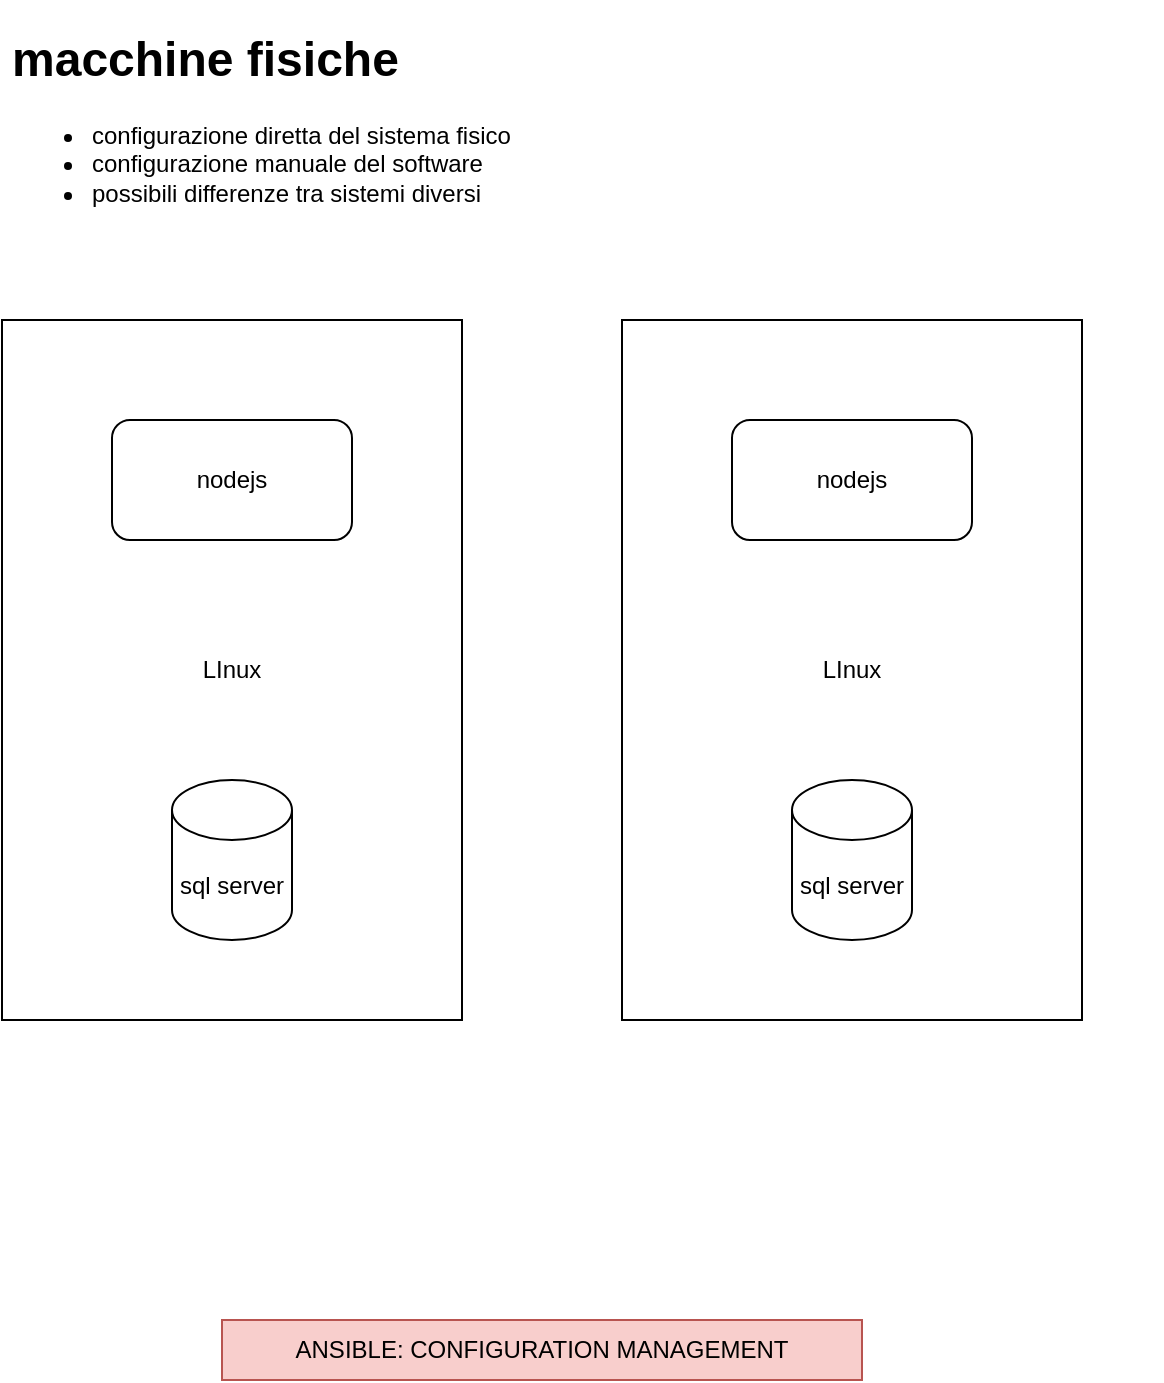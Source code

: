 <mxfile version="22.0.3" type="device" pages="5">
  <diagram name="macchine fisiche" id="6VW3QYipwfL3n_vXmo3j">
    <mxGraphModel dx="1364" dy="843" grid="1" gridSize="10" guides="1" tooltips="1" connect="1" arrows="1" fold="1" page="1" pageScale="1" pageWidth="827" pageHeight="1169" math="0" shadow="0">
      <root>
        <mxCell id="0" />
        <mxCell id="1" parent="0" />
        <mxCell id="XKDXfcvJi0CT3PTC3gSu-1" value="LInux" style="rounded=0;whiteSpace=wrap;html=1;" vertex="1" parent="1">
          <mxGeometry x="160" y="220" width="230" height="350" as="geometry" />
        </mxCell>
        <mxCell id="XKDXfcvJi0CT3PTC3gSu-2" value="sql server" style="shape=cylinder3;whiteSpace=wrap;html=1;boundedLbl=1;backgroundOutline=1;size=15;" vertex="1" parent="1">
          <mxGeometry x="245" y="450" width="60" height="80" as="geometry" />
        </mxCell>
        <mxCell id="XKDXfcvJi0CT3PTC3gSu-3" value="nodejs" style="rounded=1;whiteSpace=wrap;html=1;" vertex="1" parent="1">
          <mxGeometry x="215" y="270" width="120" height="60" as="geometry" />
        </mxCell>
        <mxCell id="XKDXfcvJi0CT3PTC3gSu-4" value="LInux" style="rounded=0;whiteSpace=wrap;html=1;" vertex="1" parent="1">
          <mxGeometry x="470" y="220" width="230" height="350" as="geometry" />
        </mxCell>
        <mxCell id="XKDXfcvJi0CT3PTC3gSu-5" value="sql server" style="shape=cylinder3;whiteSpace=wrap;html=1;boundedLbl=1;backgroundOutline=1;size=15;" vertex="1" parent="1">
          <mxGeometry x="555" y="450" width="60" height="80" as="geometry" />
        </mxCell>
        <mxCell id="XKDXfcvJi0CT3PTC3gSu-6" value="nodejs" style="rounded=1;whiteSpace=wrap;html=1;" vertex="1" parent="1">
          <mxGeometry x="525" y="270" width="120" height="60" as="geometry" />
        </mxCell>
        <mxCell id="XKDXfcvJi0CT3PTC3gSu-8" value="ANSIBLE: CONFIGURATION MANAGEMENT" style="text;html=1;strokeColor=#b85450;fillColor=#f8cecc;align=center;verticalAlign=middle;whiteSpace=wrap;rounded=0;" vertex="1" parent="1">
          <mxGeometry x="270" y="720" width="320" height="30" as="geometry" />
        </mxCell>
        <mxCell id="rnUrskfmGGWwhqAoqDUc-2" value="&lt;h1&gt;macchine fisiche&lt;br&gt;&lt;/h1&gt;&lt;p&gt;&lt;/p&gt;&lt;ul&gt;&lt;li&gt;configurazione diretta del sistema fisico&lt;/li&gt;&lt;li&gt;configurazione manuale del software&amp;nbsp;&lt;/li&gt;&lt;li&gt;possibili differenze tra sistemi diversi&amp;nbsp;&lt;/li&gt;&lt;/ul&gt;&lt;p&gt;&lt;/p&gt;" style="text;html=1;strokeColor=none;fillColor=none;spacing=5;spacingTop=-20;whiteSpace=wrap;overflow=hidden;rounded=0;" vertex="1" parent="1">
          <mxGeometry x="160" y="70" width="580" height="120" as="geometry" />
        </mxCell>
      </root>
    </mxGraphModel>
  </diagram>
  <diagram name="macchine virtuali" id="IFVRY0FIdRn3WplPv0HC">
    <mxGraphModel dx="1364" dy="843" grid="1" gridSize="10" guides="1" tooltips="1" connect="1" arrows="1" fold="1" page="1" pageScale="1" pageWidth="827" pageHeight="1169" math="0" shadow="0">
      <root>
        <mxCell id="wCCl7UH5ed-ERenZK-SD-0" />
        <mxCell id="wCCl7UH5ed-ERenZK-SD-1" parent="wCCl7UH5ed-ERenZK-SD-0" />
        <mxCell id="wCCl7UH5ed-ERenZK-SD-2" value="" style="rounded=0;whiteSpace=wrap;html=1;" vertex="1" parent="wCCl7UH5ed-ERenZK-SD-1">
          <mxGeometry x="290" y="300" width="230" height="350" as="geometry" />
        </mxCell>
        <mxCell id="wCCl7UH5ed-ERenZK-SD-3" value="sql server" style="shape=cylinder3;whiteSpace=wrap;html=1;boundedLbl=1;backgroundOutline=1;size=15;" vertex="1" parent="wCCl7UH5ed-ERenZK-SD-1">
          <mxGeometry x="450" y="350" width="60" height="80" as="geometry" />
        </mxCell>
        <mxCell id="wCCl7UH5ed-ERenZK-SD-4" value="nodejs" style="rounded=1;whiteSpace=wrap;html=1;" vertex="1" parent="wCCl7UH5ed-ERenZK-SD-1">
          <mxGeometry x="310" y="360" width="120" height="60" as="geometry" />
        </mxCell>
        <mxCell id="wCCl7UH5ed-ERenZK-SD-5" value="" style="rounded=0;whiteSpace=wrap;html=1;" vertex="1" parent="wCCl7UH5ed-ERenZK-SD-1">
          <mxGeometry x="600" y="300" width="230" height="350" as="geometry" />
        </mxCell>
        <mxCell id="wCCl7UH5ed-ERenZK-SD-6" value="sql server" style="shape=cylinder3;whiteSpace=wrap;html=1;boundedLbl=1;backgroundOutline=1;size=15;" vertex="1" parent="wCCl7UH5ed-ERenZK-SD-1">
          <mxGeometry x="770" y="340" width="60" height="80" as="geometry" />
        </mxCell>
        <mxCell id="wCCl7UH5ed-ERenZK-SD-7" value="nodejs" style="rounded=1;whiteSpace=wrap;html=1;" vertex="1" parent="wCCl7UH5ed-ERenZK-SD-1">
          <mxGeometry x="620" y="350" width="120" height="60" as="geometry" />
        </mxCell>
        <mxCell id="_sLQ3FjvVlQ7ppYe2ciI-0" value="SISTEMA DI VITUALIZZAZIONE" style="rounded=0;whiteSpace=wrap;html=1;" vertex="1" parent="wCCl7UH5ed-ERenZK-SD-1">
          <mxGeometry x="294" y="690" width="536" height="60" as="geometry" />
        </mxCell>
        <mxCell id="_sLQ3FjvVlQ7ppYe2ciI-1" value="macchina&amp;nbsp; fisica" style="rounded=0;whiteSpace=wrap;html=1;" vertex="1" parent="wCCl7UH5ed-ERenZK-SD-1">
          <mxGeometry x="290" y="760" width="536" height="110" as="geometry" />
        </mxCell>
        <mxCell id="_sLQ3FjvVlQ7ppYe2ciI-2" value="kernel windows" style="rounded=0;whiteSpace=wrap;html=1;" vertex="1" parent="wCCl7UH5ed-ERenZK-SD-1">
          <mxGeometry x="290" y="490" width="230" height="160" as="geometry" />
        </mxCell>
        <mxCell id="_sLQ3FjvVlQ7ppYe2ciI-3" value="kernel linux" style="rounded=0;whiteSpace=wrap;html=1;" vertex="1" parent="wCCl7UH5ed-ERenZK-SD-1">
          <mxGeometry x="600" y="490" width="230" height="160" as="geometry" />
        </mxCell>
        <mxCell id="LZddXVgvpzEj_7XAVdJ0-0" value="&lt;h1&gt;macchine virtuali&lt;br&gt;&lt;/h1&gt;&lt;p&gt;&lt;/p&gt;&lt;ul&gt;&lt;li&gt;&lt;span style=&quot;background-color: initial;&quot;&gt;configurazione delle immagini di sistemi operativi con i relativi software&amp;nbsp;&lt;/span&gt;&lt;/li&gt;&lt;li&gt;&lt;span style=&quot;background-color: initial;&quot;&gt;facilemnte replicabili&amp;nbsp;&lt;/span&gt;&lt;/li&gt;&lt;li&gt;immagini contengono sia il kernel che la parte applicativa&amp;nbsp;&lt;/li&gt;&lt;/ul&gt;&lt;p&gt;&lt;/p&gt;" style="text;html=1;strokeColor=none;fillColor=none;spacing=5;spacingTop=-20;whiteSpace=wrap;overflow=hidden;rounded=0;" vertex="1" parent="wCCl7UH5ed-ERenZK-SD-1">
          <mxGeometry x="280" y="110" width="580" height="120" as="geometry" />
        </mxCell>
      </root>
    </mxGraphModel>
  </diagram>
  <diagram name="docker " id="Ole778graEUJjooohc7x">
    <mxGraphModel dx="1364" dy="843" grid="1" gridSize="10" guides="1" tooltips="1" connect="1" arrows="1" fold="1" page="1" pageScale="1" pageWidth="827" pageHeight="1169" math="0" shadow="0">
      <root>
        <mxCell id="cYr0tyrLQgnYsouYmoyX-0" />
        <mxCell id="cYr0tyrLQgnYsouYmoyX-1" parent="cYr0tyrLQgnYsouYmoyX-0" />
        <mxCell id="cYr0tyrLQgnYsouYmoyX-2" value="" style="rounded=0;whiteSpace=wrap;html=1;" vertex="1" parent="cYr0tyrLQgnYsouYmoyX-1">
          <mxGeometry x="290" y="280" width="230" height="180" as="geometry" />
        </mxCell>
        <mxCell id="cYr0tyrLQgnYsouYmoyX-3" value="sql server" style="shape=cylinder3;whiteSpace=wrap;html=1;boundedLbl=1;backgroundOutline=1;size=15;" vertex="1" parent="cYr0tyrLQgnYsouYmoyX-1">
          <mxGeometry x="450" y="350" width="60" height="80" as="geometry" />
        </mxCell>
        <mxCell id="cYr0tyrLQgnYsouYmoyX-4" value="nodejs" style="rounded=1;whiteSpace=wrap;html=1;" vertex="1" parent="cYr0tyrLQgnYsouYmoyX-1">
          <mxGeometry x="310" y="360" width="120" height="60" as="geometry" />
        </mxCell>
        <mxCell id="cYr0tyrLQgnYsouYmoyX-5" value="" style="rounded=0;whiteSpace=wrap;html=1;" vertex="1" parent="cYr0tyrLQgnYsouYmoyX-1">
          <mxGeometry x="597" y="280" width="230" height="180" as="geometry" />
        </mxCell>
        <mxCell id="cYr0tyrLQgnYsouYmoyX-6" value="sql server" style="shape=cylinder3;whiteSpace=wrap;html=1;boundedLbl=1;backgroundOutline=1;size=15;" vertex="1" parent="cYr0tyrLQgnYsouYmoyX-1">
          <mxGeometry x="750" y="340" width="60" height="80" as="geometry" />
        </mxCell>
        <mxCell id="cYr0tyrLQgnYsouYmoyX-7" value="nodejs" style="rounded=1;whiteSpace=wrap;html=1;" vertex="1" parent="cYr0tyrLQgnYsouYmoyX-1">
          <mxGeometry x="620" y="350" width="120" height="60" as="geometry" />
        </mxCell>
        <mxCell id="0Tu5Tvqr9kPb9tDYbHXi-0" style="edgeStyle=orthogonalEdgeStyle;rounded=0;orthogonalLoop=1;jettySize=auto;html=1;" edge="1" parent="cYr0tyrLQgnYsouYmoyX-1" source="cYr0tyrLQgnYsouYmoyX-10" target="cYr0tyrLQgnYsouYmoyX-12">
          <mxGeometry relative="1" as="geometry" />
        </mxCell>
        <mxCell id="0Tu5Tvqr9kPb9tDYbHXi-1" style="edgeStyle=orthogonalEdgeStyle;rounded=0;orthogonalLoop=1;jettySize=auto;html=1;" edge="1" parent="cYr0tyrLQgnYsouYmoyX-1" source="cYr0tyrLQgnYsouYmoyX-10" target="cYr0tyrLQgnYsouYmoyX-2">
          <mxGeometry relative="1" as="geometry" />
        </mxCell>
        <mxCell id="0Tu5Tvqr9kPb9tDYbHXi-2" style="edgeStyle=orthogonalEdgeStyle;rounded=0;orthogonalLoop=1;jettySize=auto;html=1;" edge="1" parent="cYr0tyrLQgnYsouYmoyX-1" source="cYr0tyrLQgnYsouYmoyX-10" target="cYr0tyrLQgnYsouYmoyX-5">
          <mxGeometry relative="1" as="geometry" />
        </mxCell>
        <mxCell id="cYr0tyrLQgnYsouYmoyX-10" value="docker" style="rounded=0;whiteSpace=wrap;html=1;" vertex="1" parent="cYr0tyrLQgnYsouYmoyX-1">
          <mxGeometry x="291" y="520" width="536" height="110" as="geometry" />
        </mxCell>
        <mxCell id="cYr0tyrLQgnYsouYmoyX-11" value="macchina linux" style="rounded=0;whiteSpace=wrap;html=1;" vertex="1" parent="cYr0tyrLQgnYsouYmoyX-1">
          <mxGeometry x="290" y="830" width="536" height="110" as="geometry" />
        </mxCell>
        <mxCell id="cYr0tyrLQgnYsouYmoyX-12" value="kernel linux" style="rounded=0;whiteSpace=wrap;html=1;" vertex="1" parent="cYr0tyrLQgnYsouYmoyX-1">
          <mxGeometry x="290" y="690" width="536" height="120" as="geometry" />
        </mxCell>
        <mxCell id="0Tu5Tvqr9kPb9tDYbHXi-4" value="" style="rounded=0;whiteSpace=wrap;html=1;" vertex="1" parent="cYr0tyrLQgnYsouYmoyX-1">
          <mxGeometry x="860" y="280" width="230" height="180" as="geometry" />
        </mxCell>
        <mxCell id="0Tu5Tvqr9kPb9tDYbHXi-5" value="sql server" style="shape=cylinder3;whiteSpace=wrap;html=1;boundedLbl=1;backgroundOutline=1;size=15;" vertex="1" parent="cYr0tyrLQgnYsouYmoyX-1">
          <mxGeometry x="1020" y="350" width="60" height="80" as="geometry" />
        </mxCell>
        <mxCell id="0Tu5Tvqr9kPb9tDYbHXi-6" value="nodejs" style="rounded=1;whiteSpace=wrap;html=1;" vertex="1" parent="cYr0tyrLQgnYsouYmoyX-1">
          <mxGeometry x="880" y="360" width="120" height="60" as="geometry" />
        </mxCell>
        <mxCell id="0Tu5Tvqr9kPb9tDYbHXi-7" value="" style="rounded=0;whiteSpace=wrap;html=1;" vertex="1" parent="cYr0tyrLQgnYsouYmoyX-1">
          <mxGeometry x="1167" y="280" width="230" height="180" as="geometry" />
        </mxCell>
        <mxCell id="0Tu5Tvqr9kPb9tDYbHXi-8" value="sql server" style="shape=cylinder3;whiteSpace=wrap;html=1;boundedLbl=1;backgroundOutline=1;size=15;" vertex="1" parent="cYr0tyrLQgnYsouYmoyX-1">
          <mxGeometry x="1320" y="340" width="60" height="80" as="geometry" />
        </mxCell>
        <mxCell id="0Tu5Tvqr9kPb9tDYbHXi-9" value="nodejs" style="rounded=1;whiteSpace=wrap;html=1;" vertex="1" parent="cYr0tyrLQgnYsouYmoyX-1">
          <mxGeometry x="1190" y="350" width="120" height="60" as="geometry" />
        </mxCell>
        <mxCell id="0Tu5Tvqr9kPb9tDYbHXi-10" style="edgeStyle=orthogonalEdgeStyle;rounded=0;orthogonalLoop=1;jettySize=auto;html=1;" edge="1" parent="cYr0tyrLQgnYsouYmoyX-1" source="0Tu5Tvqr9kPb9tDYbHXi-13" target="0Tu5Tvqr9kPb9tDYbHXi-15">
          <mxGeometry relative="1" as="geometry" />
        </mxCell>
        <mxCell id="0Tu5Tvqr9kPb9tDYbHXi-11" style="edgeStyle=orthogonalEdgeStyle;rounded=0;orthogonalLoop=1;jettySize=auto;html=1;" edge="1" parent="cYr0tyrLQgnYsouYmoyX-1" source="0Tu5Tvqr9kPb9tDYbHXi-13" target="0Tu5Tvqr9kPb9tDYbHXi-4">
          <mxGeometry relative="1" as="geometry" />
        </mxCell>
        <mxCell id="0Tu5Tvqr9kPb9tDYbHXi-12" style="edgeStyle=orthogonalEdgeStyle;rounded=0;orthogonalLoop=1;jettySize=auto;html=1;" edge="1" parent="cYr0tyrLQgnYsouYmoyX-1" source="0Tu5Tvqr9kPb9tDYbHXi-13" target="0Tu5Tvqr9kPb9tDYbHXi-7">
          <mxGeometry relative="1" as="geometry" />
        </mxCell>
        <mxCell id="0Tu5Tvqr9kPb9tDYbHXi-13" value="docker" style="rounded=0;whiteSpace=wrap;html=1;" vertex="1" parent="cYr0tyrLQgnYsouYmoyX-1">
          <mxGeometry x="861" y="520" width="529" height="80" as="geometry" />
        </mxCell>
        <mxCell id="0Tu5Tvqr9kPb9tDYbHXi-14" value="macchina" style="rounded=0;whiteSpace=wrap;html=1;" vertex="1" parent="cYr0tyrLQgnYsouYmoyX-1">
          <mxGeometry x="860" y="830" width="536" height="110" as="geometry" />
        </mxCell>
        <mxCell id="0Tu5Tvqr9kPb9tDYbHXi-15" value="kernel woindows" style="rounded=0;whiteSpace=wrap;html=1;" vertex="1" parent="cYr0tyrLQgnYsouYmoyX-1">
          <mxGeometry x="860" y="690" width="536" height="120" as="geometry" />
        </mxCell>
        <mxCell id="0Tu5Tvqr9kPb9tDYbHXi-16" value="Linux" style="text;html=1;strokeColor=none;fillColor=none;align=center;verticalAlign=middle;whiteSpace=wrap;rounded=0;" vertex="1" parent="cYr0tyrLQgnYsouYmoyX-1">
          <mxGeometry x="1252" y="300" width="60" height="30" as="geometry" />
        </mxCell>
        <mxCell id="0Tu5Tvqr9kPb9tDYbHXi-17" value="hiper visor" style="rounded=0;whiteSpace=wrap;html=1;" vertex="1" parent="cYr0tyrLQgnYsouYmoyX-1">
          <mxGeometry x="860" y="600" width="536" height="60" as="geometry" />
        </mxCell>
        <mxCell id="0Tu5Tvqr9kPb9tDYbHXi-18" value="Linux" style="text;html=1;strokeColor=none;fillColor=none;align=center;verticalAlign=middle;whiteSpace=wrap;rounded=0;" vertex="1" parent="cYr0tyrLQgnYsouYmoyX-1">
          <mxGeometry x="945" y="300" width="60" height="30" as="geometry" />
        </mxCell>
        <mxCell id="rQHFSkMK9DgstXdM4soC-0" value="MB" style="text;html=1;strokeColor=none;fillColor=none;align=center;verticalAlign=middle;whiteSpace=wrap;rounded=0;" vertex="1" parent="cYr0tyrLQgnYsouYmoyX-1">
          <mxGeometry x="210" y="480" width="60" height="30" as="geometry" />
        </mxCell>
        <mxCell id="lyW9MMnNJBlAeH-9Avt6-0" value="&lt;h1&gt;Docker&lt;br&gt;&lt;/h1&gt;&lt;p&gt;&lt;/p&gt;&lt;ul&gt;&lt;li&gt;&lt;span style=&quot;background-color: initial;&quot;&gt;sistem di virtualizzazione di sistemi operativi con i relativi software&amp;nbsp;&lt;/span&gt;&lt;/li&gt;&lt;li&gt;&lt;span style=&quot;background-color: initial;&quot;&gt;le immagini contengono solo il layer applicativo e sfruttano il kernel del sistema ospitante&lt;/span&gt;&lt;br&gt;&lt;/li&gt;&lt;/ul&gt;&lt;p&gt;&lt;/p&gt;" style="text;html=1;strokeColor=none;fillColor=none;spacing=5;spacingTop=-20;whiteSpace=wrap;overflow=hidden;rounded=0;" vertex="1" parent="cYr0tyrLQgnYsouYmoyX-1">
          <mxGeometry x="281" y="120" width="580" height="120" as="geometry" />
        </mxCell>
      </root>
    </mxGraphModel>
  </diagram>
  <diagram id="gGcRgoWok00SDbhPudby" name="immagini vs container">
    <mxGraphModel dx="2191" dy="2012" grid="1" gridSize="10" guides="1" tooltips="1" connect="1" arrows="1" fold="1" page="1" pageScale="1" pageWidth="827" pageHeight="1169" math="0" shadow="0">
      <root>
        <mxCell id="0" />
        <mxCell id="1" parent="0" />
        <mxCell id="HutIi6Q2dEgnsTW40-ww-5" style="edgeStyle=orthogonalEdgeStyle;rounded=0;orthogonalLoop=1;jettySize=auto;html=1;entryX=0;entryY=0.5;entryDx=0;entryDy=0;" edge="1" parent="1" source="HutIi6Q2dEgnsTW40-ww-1" target="HutIi6Q2dEgnsTW40-ww-4">
          <mxGeometry relative="1" as="geometry" />
        </mxCell>
        <mxCell id="HutIi6Q2dEgnsTW40-ww-1" value="immagine docker" style="rounded=1;whiteSpace=wrap;html=1;" vertex="1" parent="1">
          <mxGeometry x="30" y="330" width="120" height="60" as="geometry" />
        </mxCell>
        <mxCell id="HutIi6Q2dEgnsTW40-ww-2" value="container" style="ellipse;whiteSpace=wrap;html=1;aspect=fixed;fillColor=#fff2cc;strokeColor=#d6b656;" vertex="1" parent="1">
          <mxGeometry x="390" y="450" width="80" height="80" as="geometry" />
        </mxCell>
        <mxCell id="HutIi6Q2dEgnsTW40-ww-3" value="container" style="ellipse;whiteSpace=wrap;html=1;aspect=fixed;fillColor=#fff2cc;strokeColor=#d6b656;" vertex="1" parent="1">
          <mxGeometry x="390" y="300" width="80" height="80" as="geometry" />
        </mxCell>
        <mxCell id="HutIi6Q2dEgnsTW40-ww-4" value="container" style="ellipse;whiteSpace=wrap;html=1;aspect=fixed;fillColor=#dae8fc;strokeColor=#6c8ebf;" vertex="1" parent="1">
          <mxGeometry x="390" y="130" width="80" height="80" as="geometry" />
        </mxCell>
        <mxCell id="HutIi6Q2dEgnsTW40-ww-6" style="edgeStyle=orthogonalEdgeStyle;rounded=0;orthogonalLoop=1;jettySize=auto;html=1;entryX=0.075;entryY=0.763;entryDx=0;entryDy=0;entryPerimeter=0;" edge="1" parent="1" source="HutIi6Q2dEgnsTW40-ww-1" target="HutIi6Q2dEgnsTW40-ww-3">
          <mxGeometry relative="1" as="geometry" />
        </mxCell>
        <mxCell id="HutIi6Q2dEgnsTW40-ww-8" style="edgeStyle=orthogonalEdgeStyle;rounded=0;orthogonalLoop=1;jettySize=auto;html=1;entryX=0;entryY=0.75;entryDx=0;entryDy=0;entryPerimeter=0;" edge="1" parent="1" source="HutIi6Q2dEgnsTW40-ww-1" target="HutIi6Q2dEgnsTW40-ww-2">
          <mxGeometry relative="1" as="geometry" />
        </mxCell>
        <mxCell id="_AGU4NK0uYHc_5jEyd4Y-1" value="Dockerfile" style="text;html=1;strokeColor=none;fillColor=none;align=center;verticalAlign=middle;whiteSpace=wrap;rounded=0;" vertex="1" parent="1">
          <mxGeometry x="-130" y="345" width="60" height="30" as="geometry" />
        </mxCell>
        <mxCell id="_AGU4NK0uYHc_5jEyd4Y-2" value="docker build&amp;nbsp;" style="text;html=1;strokeColor=none;fillColor=none;align=center;verticalAlign=middle;whiteSpace=wrap;rounded=0;" vertex="1" parent="1">
          <mxGeometry x="-300" y="345" width="170" height="30" as="geometry" />
        </mxCell>
        <mxCell id="OGoP-pY6QFbHsvAbnuIP-2" value="" style="rounded=0;whiteSpace=wrap;html=1;" vertex="1" parent="1">
          <mxGeometry x="-280" y="-105" width="710" height="170" as="geometry" />
        </mxCell>
        <mxCell id="ioyid4oyld1pdELM3STv-2" style="edgeStyle=orthogonalEdgeStyle;rounded=0;orthogonalLoop=1;jettySize=auto;html=1;entryX=0;entryY=0.5;entryDx=0;entryDy=0;" edge="1" parent="1" source="OGoP-pY6QFbHsvAbnuIP-3" target="HutIi6Q2dEgnsTW40-ww-1">
          <mxGeometry relative="1" as="geometry">
            <Array as="points">
              <mxPoint x="10" y="-20" />
              <mxPoint x="10" y="360" />
            </Array>
          </mxGeometry>
        </mxCell>
        <mxCell id="ioyid4oyld1pdELM3STv-3" value="docker pull&amp;nbsp;" style="edgeLabel;html=1;align=center;verticalAlign=middle;resizable=0;points=[];" vertex="1" connectable="0" parent="ioyid4oyld1pdELM3STv-2">
          <mxGeometry x="-0.029" y="1" relative="1" as="geometry">
            <mxPoint as="offset" />
          </mxGeometry>
        </mxCell>
        <mxCell id="OGoP-pY6QFbHsvAbnuIP-3" value="immagine docker" style="rounded=1;whiteSpace=wrap;html=1;" vertex="1" parent="1">
          <mxGeometry x="30" y="-50" width="120" height="60" as="geometry" />
        </mxCell>
        <mxCell id="OGoP-pY6QFbHsvAbnuIP-5" value="registry" style="text;html=1;strokeColor=none;fillColor=none;align=center;verticalAlign=middle;whiteSpace=wrap;rounded=0;" vertex="1" parent="1">
          <mxGeometry x="-230" y="30" width="60" height="30" as="geometry" />
        </mxCell>
        <mxCell id="ioyid4oyld1pdELM3STv-1" value="" style="endArrow=classic;html=1;rounded=0;" edge="1" parent="1" source="HutIi6Q2dEgnsTW40-ww-1" target="OGoP-pY6QFbHsvAbnuIP-3">
          <mxGeometry width="50" height="50" relative="1" as="geometry">
            <mxPoint x="170" y="310" as="sourcePoint" />
            <mxPoint x="170" y="-10" as="targetPoint" />
            <Array as="points" />
          </mxGeometry>
        </mxCell>
        <mxCell id="ioyid4oyld1pdELM3STv-4" value="docker push" style="edgeLabel;html=1;align=center;verticalAlign=middle;resizable=0;points=[];" vertex="1" connectable="0" parent="ioyid4oyld1pdELM3STv-1">
          <mxGeometry x="-0.062" relative="1" as="geometry">
            <mxPoint as="offset" />
          </mxGeometry>
        </mxCell>
      </root>
    </mxGraphModel>
  </diagram>
  <diagram id="y9tIv7DTH746CxY6sjbG" name="comandi base">
    <mxGraphModel dx="1364" dy="843" grid="1" gridSize="10" guides="1" tooltips="1" connect="1" arrows="1" fold="1" page="1" pageScale="1" pageWidth="827" pageHeight="1169" math="0" shadow="0">
      <root>
        <mxCell id="0" />
        <mxCell id="1" parent="0" />
        <mxCell id="pM4w6LU6nwwkpGFAoGm4-1" value="&lt;div data-pm-slice=&quot;1 1 []&quot; data-en-clipboard=&quot;true&quot; style=&quot;font-size: 16px;&quot;&gt;&lt;span style=&quot;font-size: 16px;&quot;&gt;&lt;span style=&quot;font-size: 16px;&quot;&gt;&lt;span style=&quot;color: rgb(1, 1, 1); font-size: 16px;&quot;&gt;docker images : mostra tutte le immagini&amp;nbsp;&lt;/span&gt;&lt;/span&gt;&lt;/span&gt;&lt;/div&gt;&lt;div style=&quot;font-size: 16px;&quot;&gt;&lt;span style=&quot;font-size: 16px;&quot;&gt;&lt;span style=&quot;font-size: 16px;&quot;&gt;&lt;span style=&quot;color: rgb(51, 51, 51); font-size: 16px;&quot;&gt;docker run: &amp;nbsp;esegue un container con l&lt;/span&gt;&lt;/span&gt;&lt;span style=&quot;color: rgb(51, 51, 51); font-size: 16px;&quot;&gt;’&lt;/span&gt;&lt;span style=&quot;font-size: 16px;&quot;&gt;&lt;span style=&quot;color: rgb(51, 51, 51); font-size: 16px;&quot;&gt;immagine specificata&amp;nbsp;&lt;/span&gt;&lt;/span&gt;&lt;/span&gt;&lt;/div&gt;&lt;div style=&quot;font-size: 16px;&quot;&gt;&lt;span style=&quot;font-size: 16px;&quot;&gt;&lt;span style=&quot;font-size: 16px;&quot;&gt;&lt;span style=&quot;color: rgb(0, 0, 0); font-size: 16px;&quot;&gt;docker commit 9a136c570e12: crea una nuova immagine salvando lo stato del container&amp;nbsp;&lt;/span&gt;&lt;/span&gt;&lt;/span&gt;&lt;/div&gt;&lt;div style=&quot;font-size: 16px;&quot;&gt;&lt;span style=&quot;font-size: 16px;&quot;&gt;&lt;span style=&quot;font-size: 16px;&quot;&gt;&lt;span style=&quot;color: rgb(0, 0, 0); font-size: 16px;&quot;&gt;docker tag imageId imageName: assegna un nome all’immagine appena creata&amp;nbsp;&lt;/span&gt;&lt;/span&gt;&lt;/span&gt;&lt;/div&gt;&lt;div style=&quot;font-size: 16px;&quot;&gt;&lt;span style=&quot;font-size: 16px;&quot;&gt;&lt;span style=&quot;font-size: 16px;&quot;&gt;&lt;span style=&quot;color: rgb(1, 1, 1); font-size: 16px;&quot;&gt;docker ps : mostra istante in esecuzione&amp;nbsp;&lt;/span&gt;&lt;/span&gt;&lt;/span&gt;&lt;/div&gt;&lt;div style=&quot;font-size: 16px;&quot;&gt;&lt;span style=&quot;font-size: 16px;&quot;&gt;&lt;span style=&quot;font-size: 16px;&quot;&gt;&lt;span style=&quot;color: rgb(1, 1, 1); font-size: 16px;&quot;&gt;docker ps -a : mostra i container anche quelli non in esecuzione&amp;nbsp;&lt;/span&gt;&lt;/span&gt;&lt;/span&gt;&lt;/div&gt;&lt;div style=&quot;font-size: 16px;&quot;&gt;&lt;span style=&quot;font-size: 16px;&quot;&gt;&lt;span style=&quot;font-size: 16px;&quot;&gt;&lt;span style=&quot;color: rgb(1, 1, 1); font-size: 16px;&quot;&gt;docker --version&amp;nbsp;&lt;/span&gt;&lt;/span&gt;&lt;/span&gt;&lt;/div&gt;&lt;div style=&quot;font-size: 16px;&quot;&gt;&lt;span style=&quot;font-size: 16px;&quot;&gt;&lt;span style=&quot;font-size: 16px;&quot;&gt;&lt;span style=&quot;color: rgb(1, 1, 1); font-size: 16px;&quot;&gt;docker-compose&amp;nbsp;&lt;/span&gt;&lt;/span&gt;&lt;/span&gt;&lt;/div&gt;&lt;div style=&quot;font-size: 16px;&quot;&gt;&lt;span style=&quot;font-size: 16px;&quot;&gt;&lt;span style=&quot;font-size: 16px;&quot;&gt;&lt;span style=&quot;color: rgb(1, 1, 1); font-size: 16px;&quot;&gt;docker pull mongo:3.2-jessie&amp;nbsp;&amp;nbsp; &amp;nbsp;&lt;/span&gt;&lt;/span&gt;&lt;/span&gt;&lt;/div&gt;&lt;div style=&quot;font-size: 16px;&quot;&gt;&lt;span style=&quot;font-size: 16px;&quot;&gt;&lt;span style=&quot;font-size: 16px;&quot;&gt;&lt;span style=&quot;color: rgb(51, 51, 51); font-size: 16px;&quot;&gt;docker run --name some-nginx -d -p 8080:80 nginx:1.15.7-alpine&lt;/span&gt;&lt;/span&gt;&lt;/span&gt;&lt;span style=&quot;font-size: 16px;&quot;&gt;&lt;span style=&quot;font-size: 16px;&quot;&gt;&lt;span style=&quot;color: rgb(1, 1, 1); font-size: 16px;&quot;&gt;&amp;nbsp;&amp;nbsp;&amp;nbsp; &amp;nbsp;&amp;nbsp;&amp;nbsp; &amp;nbsp;&lt;/span&gt;&lt;/span&gt;&lt;/span&gt;&lt;/div&gt;&lt;div style=&quot;font-size: 16px;&quot;&gt;&lt;span style=&quot;font-size: 16px;&quot;&gt;&lt;span style=&quot;font-size: 16px;&quot;&gt;&lt;span style=&quot;color: rgb(1, 1, 1); font-size: 16px;&quot;&gt;docker stop : terminare container&amp;nbsp;&lt;/span&gt;&lt;/span&gt;&lt;/span&gt;&lt;/div&gt;&lt;div style=&quot;font-size: 16px;&quot;&gt;&lt;span style=&quot;font-size: 16px;&quot;&gt;&lt;span style=&quot;font-size: 16px;&quot;&gt;&lt;span style=&quot;color: rgb(1, 1, 1); font-size: 16px;&quot;&gt;docker rm nome-container : cancella il container&amp;nbsp;&lt;/span&gt;&lt;/span&gt;&lt;/span&gt;&lt;/div&gt;" style="text;whiteSpace=wrap;html=1;fontFamily=Courier New;fontSize=16;" vertex="1" parent="1">
          <mxGeometry x="10" y="150" width="1040" height="230" as="geometry" />
        </mxCell>
      </root>
    </mxGraphModel>
  </diagram>
</mxfile>
